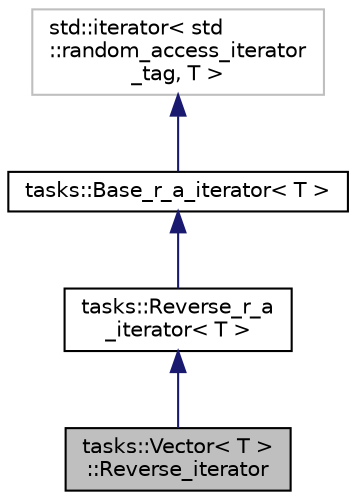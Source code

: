 digraph "tasks::Vector&lt; T &gt;::Reverse_iterator"
{
  edge [fontname="Helvetica",fontsize="10",labelfontname="Helvetica",labelfontsize="10"];
  node [fontname="Helvetica",fontsize="10",shape=record];
  Node1 [label="tasks::Vector\< T \>\l::Reverse_iterator",height=0.2,width=0.4,color="black", fillcolor="grey75", style="filled", fontcolor="black"];
  Node2 -> Node1 [dir="back",color="midnightblue",fontsize="10",style="solid"];
  Node2 [label="tasks::Reverse_r_a\l_iterator\< T \>",height=0.2,width=0.4,color="black", fillcolor="white", style="filled",URL="$classtasks_1_1Reverse__r__a__iterator.html",tooltip="Template reverse iterator. "];
  Node3 -> Node2 [dir="back",color="midnightblue",fontsize="10",style="solid"];
  Node3 [label="tasks::Base_r_a_iterator\< T \>",height=0.2,width=0.4,color="black", fillcolor="white", style="filled",URL="$classtasks_1_1Base__r__a__iterator.html",tooltip="Base template class representing base iterator. "];
  Node4 -> Node3 [dir="back",color="midnightblue",fontsize="10",style="solid"];
  Node4 [label="std::iterator\< std\l::random_access_iterator\l_tag, T \>",height=0.2,width=0.4,color="grey75", fillcolor="white", style="filled"];
}

